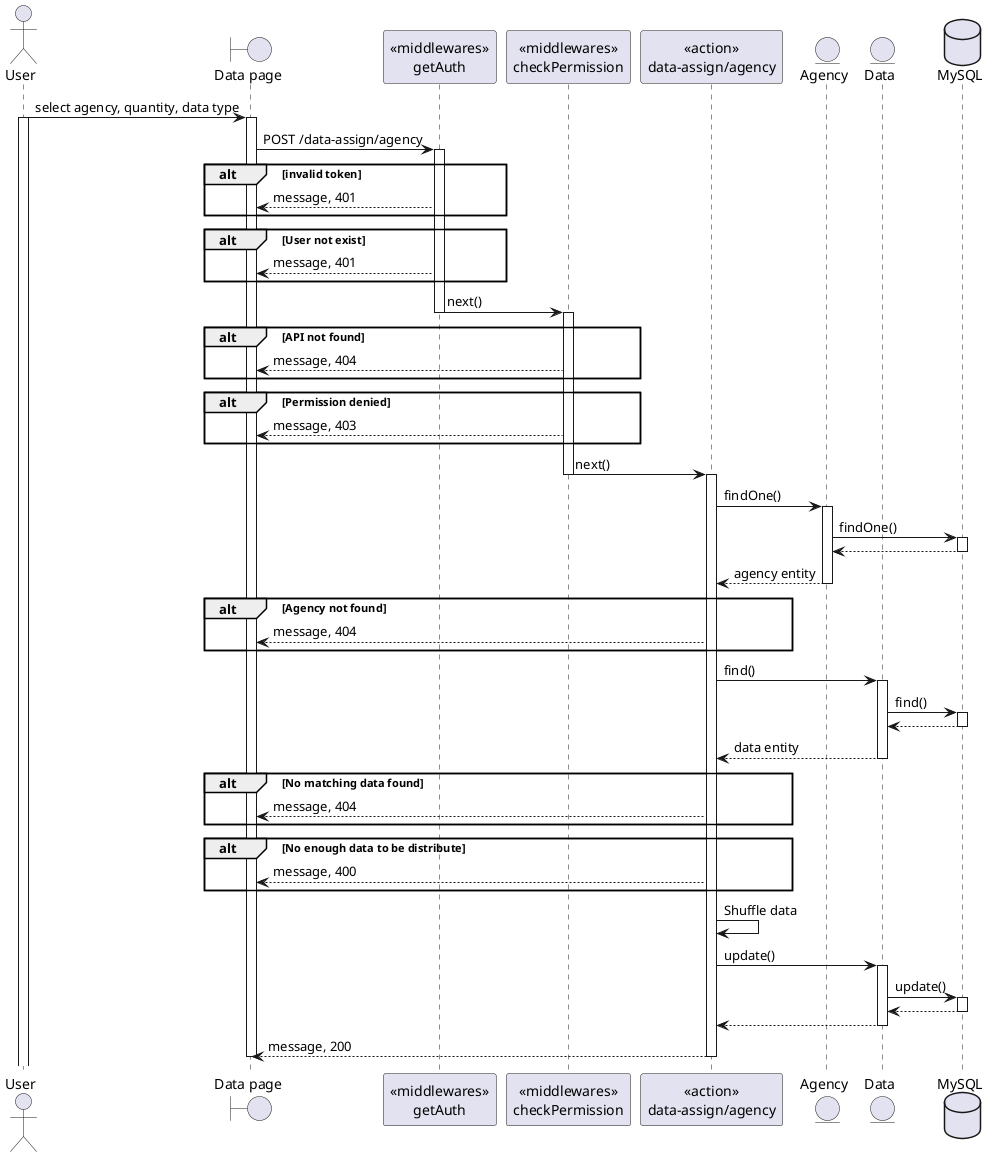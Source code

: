 @startuml
actor User
boundary "Data page" as Client
participant "<<middlewares>>\ngetAuth" as mid1
participant "<<middlewares>>\ncheckPermission" as mid2
participant "<<action>>\ndata-assign/agency" as Controller
entity "Agency" as Model1
entity "Data" as Model2

database "MySQL" as DB

User -> Client: select agency, quantity, data type
activate User
activate Client
Client -> mid1: POST /data-assign/agency
activate mid1
alt invalid token
    mid1 --> Client: message, 401
end
alt User not exist
    mid1 --> Client: message, 401
end
mid1 -> mid2: next()
deactivate mid1
activate mid2
alt API not found
    mid2 --> Client: message, 404
end
alt Permission denied
    mid2 --> Client: message, 403
end
mid2 -> Controller: next()
deactivate mid2
activate Controller

Controller -> Model1: findOne()
activate Model1
Model1 -> DB: findOne()
activate DB
DB --> Model1
deactivate DB
Model1 --> Controller: agency entity
deactivate Model1
alt Agency not found
    Controller --> Client: message, 404
end
Controller -> Model2: find()
activate Model2
Model2 -> DB: find()
activate DB
DB --> Model2
deactivate DB
Model2 --> Controller: data entity
deactivate Model2
alt No matching data found
    Controller --> Client: message, 404
end
alt No enough data to be distribute
    Controller --> Client: message, 400
end
Controller -> Controller: Shuffle data
Controller -> Model2: update()
activate Model2
Model2 -> DB: update()
activate DB
DB --> Model2
deactivate DB
Model2 --> Controller
deactivate Model2
Controller --> Client: message, 200
deactivate Controller
deactivate Client

@enduml
